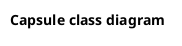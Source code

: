 @startuml

title Capsule class diagram

' class Capsule {
'     -IGtKernelInstrument m_instrumentor
'     -GtProfileArray m_profileArray
'     -size_t m_recordIndex
'     ----
'     +Capsule(instrumentor profileArray recordIndex)
'     +GetProcedure(): proc
'     +AppendProcedure()
'     +operator+()
'     -- Analyses --
'     +AddInstructionCounterAnalysis()
'     +AddSimdActiveAnalysis()
'     +AddCacheLineAlignedAnalysis()
'     +AddCacheLineCounterAnalysis()
'     +AddStrideDistributionAnanlysis()
'     -- Utils --
'     +CalcBaseAddr()
'     +IsCacheLineAligned()
'     +ComputeSimdMask()
'     +CounterAdd()
'     +CounterInc()

'     -- Other --

' }

' class CapsuleState {
'     -GtGenProcedure m_proc
'     -IGtKernelInstrument m_instrumentor
'     -GtProfileArray m_profileArray
'     -size_t m_recordIndex
'     -size_t m_numTiles 
'     -GtReg m_baseAddrReg
'     -GtReg m_simdMaskReg
'     -GtReg m_tempAddrReg
'     -GtReg m_tempData64Reg
'     -GtReg m_tempMsgData64Reg
'     -IGtVregFactory m_vregs
'     -IGtInsFactory m_insF
'     +AppendProcedure()
'     +GetProcedure(): proc
'     +Getters()
'     +Setters()
' }

@enduml
